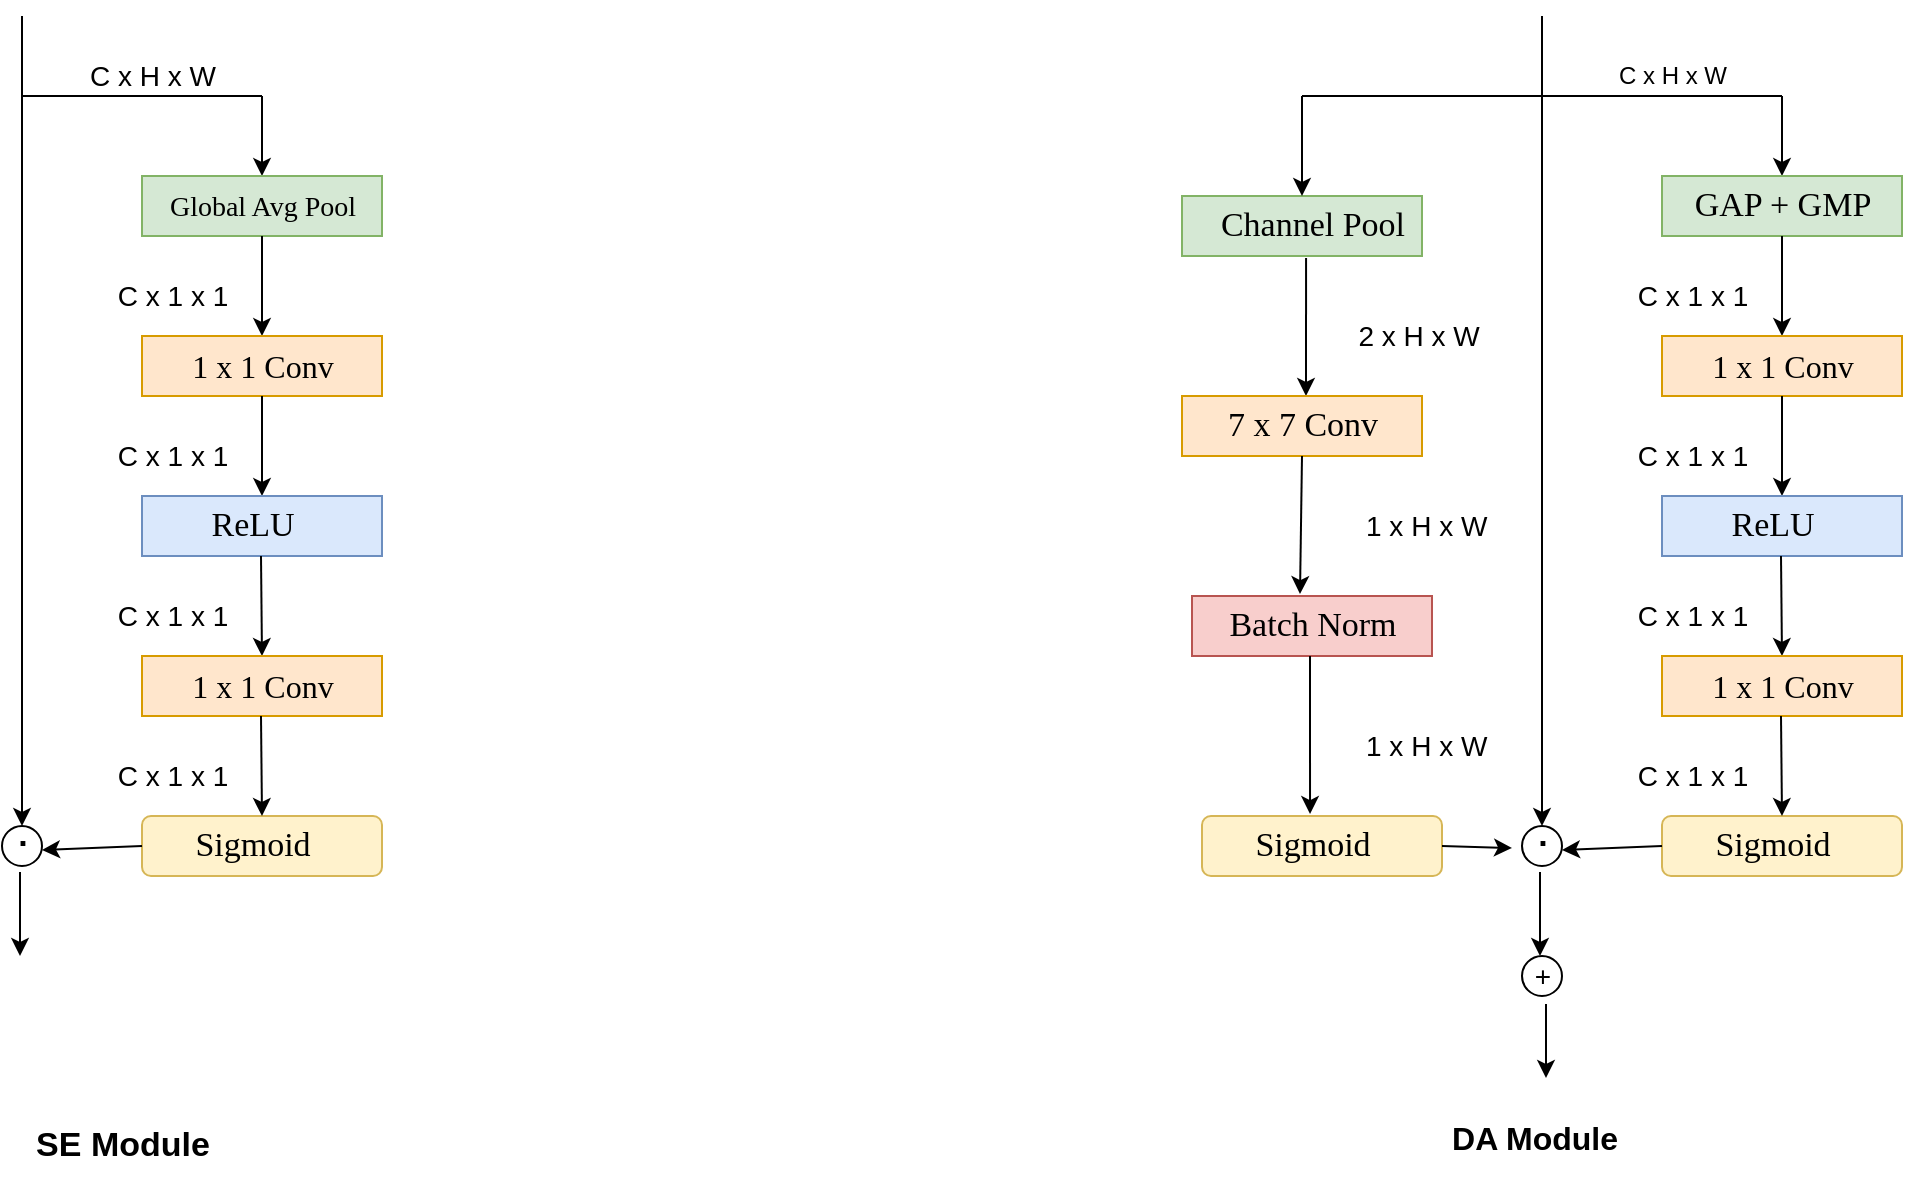 <mxfile version="14.7.4" type="github">
  <diagram id="cUzV_fIQ7pMdSYCNfb0-" name="Page-1">
    <mxGraphModel dx="1422" dy="724" grid="0" gridSize="10" guides="1" tooltips="1" connect="1" arrows="1" fold="1" page="1" pageScale="1" pageWidth="3300" pageHeight="4681" background="#FFFFFF" math="0" shadow="0">
      <root>
        <mxCell id="0" />
        <mxCell id="1" parent="0" />
        <mxCell id="BpBgMjqtHnBmlu4Niqm3-1" value="" style="endArrow=classic;html=1;entryX=0.5;entryY=0;entryDx=0;entryDy=0;" edge="1" parent="1" target="BpBgMjqtHnBmlu4Niqm3-32">
          <mxGeometry width="50" height="50" relative="1" as="geometry">
            <mxPoint x="360" y="200" as="sourcePoint" />
            <mxPoint x="360" y="470" as="targetPoint" />
          </mxGeometry>
        </mxCell>
        <mxCell id="BpBgMjqtHnBmlu4Niqm3-2" value="" style="endArrow=none;html=1;" edge="1" parent="1">
          <mxGeometry width="50" height="50" relative="1" as="geometry">
            <mxPoint x="360" y="240" as="sourcePoint" />
            <mxPoint x="480" y="240" as="targetPoint" />
          </mxGeometry>
        </mxCell>
        <mxCell id="BpBgMjqtHnBmlu4Niqm3-3" value="" style="endArrow=classic;html=1;" edge="1" parent="1">
          <mxGeometry width="50" height="50" relative="1" as="geometry">
            <mxPoint x="480" y="240" as="sourcePoint" />
            <mxPoint x="480" y="280" as="targetPoint" />
          </mxGeometry>
        </mxCell>
        <mxCell id="BpBgMjqtHnBmlu4Niqm3-4" value="&lt;font style=&quot;font-size: 14px&quot;&gt;C x H x W&lt;/font&gt;" style="text;html=1;resizable=0;autosize=1;align=center;verticalAlign=middle;points=[];fillColor=none;strokeColor=none;rounded=0;" vertex="1" parent="1">
          <mxGeometry x="385" y="220" width="80" height="20" as="geometry" />
        </mxCell>
        <mxCell id="BpBgMjqtHnBmlu4Niqm3-5" value="" style="rounded=0;whiteSpace=wrap;html=1;fillColor=#d5e8d4;strokeColor=#82b366;" vertex="1" parent="1">
          <mxGeometry x="420" y="280" width="120" height="30" as="geometry" />
        </mxCell>
        <mxCell id="BpBgMjqtHnBmlu4Niqm3-7" value="&lt;font face=&quot;Times New Roman&quot; style=&quot;font-size: 14px;&quot;&gt;Global Avg Pool&lt;/font&gt;" style="text;html=1;resizable=0;autosize=1;align=center;verticalAlign=middle;points=[];fillColor=none;strokeColor=none;rounded=0;fontSize=14;" vertex="1" parent="1">
          <mxGeometry x="425" y="285" width="110" height="20" as="geometry" />
        </mxCell>
        <mxCell id="BpBgMjqtHnBmlu4Niqm3-8" value="" style="endArrow=classic;html=1;fontSize=14;exitX=0.5;exitY=1;exitDx=0;exitDy=0;" edge="1" parent="1" source="BpBgMjqtHnBmlu4Niqm3-5">
          <mxGeometry width="50" height="50" relative="1" as="geometry">
            <mxPoint x="700" y="340" as="sourcePoint" />
            <mxPoint x="480" y="360" as="targetPoint" />
          </mxGeometry>
        </mxCell>
        <mxCell id="BpBgMjqtHnBmlu4Niqm3-10" value="C x 1 x 1" style="text;html=1;resizable=0;autosize=1;align=center;verticalAlign=middle;points=[];fillColor=none;strokeColor=none;rounded=0;fontSize=14;" vertex="1" parent="1">
          <mxGeometry x="400" y="330" width="70" height="20" as="geometry" />
        </mxCell>
        <mxCell id="BpBgMjqtHnBmlu4Niqm3-11" value="" style="rounded=0;whiteSpace=wrap;html=1;fontSize=14;fillColor=#ffe6cc;strokeColor=#d79b00;" vertex="1" parent="1">
          <mxGeometry x="420" y="360" width="120" height="30" as="geometry" />
        </mxCell>
        <mxCell id="BpBgMjqtHnBmlu4Niqm3-12" value="&lt;font face=&quot;Times New Roman&quot; style=&quot;font-size: 16px;&quot;&gt;1 x 1 Conv&lt;/font&gt;" style="text;html=1;resizable=0;autosize=1;align=center;verticalAlign=middle;points=[];fillColor=none;strokeColor=none;rounded=0;fontSize=16;" vertex="1" parent="1">
          <mxGeometry x="435" y="365" width="90" height="20" as="geometry" />
        </mxCell>
        <mxCell id="BpBgMjqtHnBmlu4Niqm3-13" value="" style="endArrow=classic;html=1;fontSize=16;exitX=0.5;exitY=1;exitDx=0;exitDy=0;" edge="1" parent="1" source="BpBgMjqtHnBmlu4Niqm3-11">
          <mxGeometry width="50" height="50" relative="1" as="geometry">
            <mxPoint x="700" y="340" as="sourcePoint" />
            <mxPoint x="480" y="440" as="targetPoint" />
          </mxGeometry>
        </mxCell>
        <mxCell id="BpBgMjqtHnBmlu4Niqm3-18" value="" style="rounded=0;whiteSpace=wrap;html=1;fontSize=16;strokeColor=#6c8ebf;fillColor=#dae8fc;" vertex="1" parent="1">
          <mxGeometry x="420" y="440" width="120" height="30" as="geometry" />
        </mxCell>
        <mxCell id="BpBgMjqtHnBmlu4Niqm3-19" value="C x 1 x 1" style="text;html=1;resizable=0;autosize=1;align=center;verticalAlign=middle;points=[];fillColor=none;strokeColor=none;rounded=0;fontSize=14;" vertex="1" parent="1">
          <mxGeometry x="400" y="410" width="70" height="20" as="geometry" />
        </mxCell>
        <mxCell id="BpBgMjqtHnBmlu4Niqm3-20" value="&lt;font face=&quot;Times New Roman&quot; style=&quot;font-size: 17px;&quot;&gt;ReLU&lt;/font&gt;" style="text;html=1;resizable=0;autosize=1;align=center;verticalAlign=middle;points=[];fillColor=none;strokeColor=none;rounded=0;fontSize=17;" vertex="1" parent="1">
          <mxGeometry x="445" y="440" width="60" height="30" as="geometry" />
        </mxCell>
        <mxCell id="BpBgMjqtHnBmlu4Niqm3-21" value="" style="endArrow=classic;html=1;fontSize=17;" edge="1" parent="1">
          <mxGeometry width="50" height="50" relative="1" as="geometry">
            <mxPoint x="479.5" y="470" as="sourcePoint" />
            <mxPoint x="480" y="520" as="targetPoint" />
          </mxGeometry>
        </mxCell>
        <mxCell id="BpBgMjqtHnBmlu4Niqm3-23" value="" style="rounded=0;whiteSpace=wrap;html=1;fontSize=14;fillColor=#ffe6cc;strokeColor=#d79b00;" vertex="1" parent="1">
          <mxGeometry x="420" y="520" width="120" height="30" as="geometry" />
        </mxCell>
        <mxCell id="BpBgMjqtHnBmlu4Niqm3-24" value="&lt;font face=&quot;Times New Roman&quot; style=&quot;font-size: 16px;&quot;&gt;1 x 1 Conv&lt;/font&gt;" style="text;html=1;resizable=0;autosize=1;align=center;verticalAlign=middle;points=[];fillColor=none;strokeColor=none;rounded=0;fontSize=16;" vertex="1" parent="1">
          <mxGeometry x="435" y="525" width="90" height="20" as="geometry" />
        </mxCell>
        <mxCell id="BpBgMjqtHnBmlu4Niqm3-25" value="C x 1 x 1" style="text;html=1;resizable=0;autosize=1;align=center;verticalAlign=middle;points=[];fillColor=none;strokeColor=none;rounded=0;fontSize=14;" vertex="1" parent="1">
          <mxGeometry x="400" y="490" width="70" height="20" as="geometry" />
        </mxCell>
        <mxCell id="BpBgMjqtHnBmlu4Niqm3-27" value="" style="rounded=1;whiteSpace=wrap;html=1;fontSize=17;strokeColor=#d6b656;fillColor=#fff2cc;" vertex="1" parent="1">
          <mxGeometry x="420" y="600" width="120" height="30" as="geometry" />
        </mxCell>
        <mxCell id="BpBgMjqtHnBmlu4Niqm3-28" value="" style="endArrow=classic;html=1;fontSize=17;" edge="1" parent="1">
          <mxGeometry width="50" height="50" relative="1" as="geometry">
            <mxPoint x="479.5" y="550" as="sourcePoint" />
            <mxPoint x="480" y="600" as="targetPoint" />
          </mxGeometry>
        </mxCell>
        <mxCell id="BpBgMjqtHnBmlu4Niqm3-30" value="&lt;font face=&quot;Times New Roman&quot;&gt;Sigmoid&lt;/font&gt;" style="text;html=1;resizable=0;autosize=1;align=center;verticalAlign=middle;points=[];fillColor=none;strokeColor=none;rounded=0;fontSize=17;" vertex="1" parent="1">
          <mxGeometry x="440" y="600" width="70" height="30" as="geometry" />
        </mxCell>
        <mxCell id="BpBgMjqtHnBmlu4Niqm3-31" value="C x 1 x 1" style="text;html=1;resizable=0;autosize=1;align=center;verticalAlign=middle;points=[];fillColor=none;strokeColor=none;rounded=0;fontSize=14;" vertex="1" parent="1">
          <mxGeometry x="400" y="570" width="70" height="20" as="geometry" />
        </mxCell>
        <mxCell id="BpBgMjqtHnBmlu4Niqm3-32" value="" style="ellipse;whiteSpace=wrap;html=1;aspect=fixed;fontSize=17;strokeColor=#000000;" vertex="1" parent="1">
          <mxGeometry x="350" y="605" width="20" height="20" as="geometry" />
        </mxCell>
        <mxCell id="BpBgMjqtHnBmlu4Niqm3-35" value="&lt;b&gt;.&lt;/b&gt;" style="text;html=1;resizable=0;autosize=1;align=center;verticalAlign=middle;points=[];fillColor=none;strokeColor=none;rounded=0;fontSize=17;" vertex="1" parent="1">
          <mxGeometry x="350" y="595" width="20" height="30" as="geometry" />
        </mxCell>
        <mxCell id="BpBgMjqtHnBmlu4Niqm3-36" value="" style="endArrow=classic;html=1;fontSize=17;entryX=1;entryY=0.733;entryDx=0;entryDy=0;entryPerimeter=0;exitX=0;exitY=0.5;exitDx=0;exitDy=0;" edge="1" parent="1" source="BpBgMjqtHnBmlu4Niqm3-27" target="BpBgMjqtHnBmlu4Niqm3-35">
          <mxGeometry width="50" height="50" relative="1" as="geometry">
            <mxPoint x="700" y="560" as="sourcePoint" />
            <mxPoint x="750" y="510" as="targetPoint" />
          </mxGeometry>
        </mxCell>
        <mxCell id="BpBgMjqtHnBmlu4Niqm3-37" value="" style="endArrow=classic;html=1;fontSize=17;exitX=0.45;exitY=1.1;exitDx=0;exitDy=0;exitPerimeter=0;" edge="1" parent="1" source="BpBgMjqtHnBmlu4Niqm3-35">
          <mxGeometry width="50" height="50" relative="1" as="geometry">
            <mxPoint x="700" y="560" as="sourcePoint" />
            <mxPoint x="359" y="670" as="targetPoint" />
          </mxGeometry>
        </mxCell>
        <mxCell id="BpBgMjqtHnBmlu4Niqm3-38" value="SE Module&lt;br&gt;" style="text;html=1;resizable=0;autosize=1;align=center;verticalAlign=middle;points=[];fillColor=none;strokeColor=none;rounded=0;fontSize=17;fontStyle=1" vertex="1" parent="1">
          <mxGeometry x="360" y="750" width="100" height="30" as="geometry" />
        </mxCell>
        <mxCell id="BpBgMjqtHnBmlu4Niqm3-65" value="" style="endArrow=classic;html=1;entryX=0.5;entryY=0;entryDx=0;entryDy=0;" edge="1" parent="1" target="BpBgMjqtHnBmlu4Niqm3-87">
          <mxGeometry width="50" height="50" relative="1" as="geometry">
            <mxPoint x="1120" y="200" as="sourcePoint" />
            <mxPoint x="1120" y="470" as="targetPoint" />
          </mxGeometry>
        </mxCell>
        <mxCell id="BpBgMjqtHnBmlu4Niqm3-66" value="" style="endArrow=none;html=1;" edge="1" parent="1">
          <mxGeometry width="50" height="50" relative="1" as="geometry">
            <mxPoint x="1120" y="240" as="sourcePoint" />
            <mxPoint x="1240" y="240" as="targetPoint" />
          </mxGeometry>
        </mxCell>
        <mxCell id="BpBgMjqtHnBmlu4Niqm3-67" value="" style="endArrow=classic;html=1;" edge="1" parent="1">
          <mxGeometry width="50" height="50" relative="1" as="geometry">
            <mxPoint x="1240" y="240" as="sourcePoint" />
            <mxPoint x="1240" y="280" as="targetPoint" />
          </mxGeometry>
        </mxCell>
        <mxCell id="BpBgMjqtHnBmlu4Niqm3-68" value="C x H x W" style="text;html=1;resizable=0;autosize=1;align=center;verticalAlign=middle;points=[];fillColor=none;strokeColor=none;rounded=0;" vertex="1" parent="1">
          <mxGeometry x="1150" y="220" width="70" height="20" as="geometry" />
        </mxCell>
        <mxCell id="BpBgMjqtHnBmlu4Niqm3-69" value="" style="rounded=0;whiteSpace=wrap;html=1;fillColor=#d5e8d4;strokeColor=#82b366;" vertex="1" parent="1">
          <mxGeometry x="1180" y="280" width="120" height="30" as="geometry" />
        </mxCell>
        <mxCell id="BpBgMjqtHnBmlu4Niqm3-71" value="" style="endArrow=classic;html=1;fontSize=14;exitX=0.5;exitY=1;exitDx=0;exitDy=0;" edge="1" parent="1" source="BpBgMjqtHnBmlu4Niqm3-69">
          <mxGeometry width="50" height="50" relative="1" as="geometry">
            <mxPoint x="1460" y="340" as="sourcePoint" />
            <mxPoint x="1240" y="360" as="targetPoint" />
          </mxGeometry>
        </mxCell>
        <mxCell id="BpBgMjqtHnBmlu4Niqm3-72" value="C x 1 x 1" style="text;html=1;resizable=0;autosize=1;align=center;verticalAlign=middle;points=[];fillColor=none;strokeColor=none;rounded=0;fontSize=14;" vertex="1" parent="1">
          <mxGeometry x="1160" y="330" width="70" height="20" as="geometry" />
        </mxCell>
        <mxCell id="BpBgMjqtHnBmlu4Niqm3-73" value="" style="rounded=0;whiteSpace=wrap;html=1;fontSize=14;fillColor=#ffe6cc;strokeColor=#d79b00;" vertex="1" parent="1">
          <mxGeometry x="1180" y="360" width="120" height="30" as="geometry" />
        </mxCell>
        <mxCell id="BpBgMjqtHnBmlu4Niqm3-74" value="&lt;font face=&quot;Times New Roman&quot; style=&quot;font-size: 16px;&quot;&gt;1 x 1 Conv&lt;/font&gt;" style="text;html=1;resizable=0;autosize=1;align=center;verticalAlign=middle;points=[];fillColor=none;strokeColor=none;rounded=0;fontSize=16;" vertex="1" parent="1">
          <mxGeometry x="1195" y="365" width="90" height="20" as="geometry" />
        </mxCell>
        <mxCell id="BpBgMjqtHnBmlu4Niqm3-75" value="" style="endArrow=classic;html=1;fontSize=16;exitX=0.5;exitY=1;exitDx=0;exitDy=0;" edge="1" parent="1" source="BpBgMjqtHnBmlu4Niqm3-73">
          <mxGeometry width="50" height="50" relative="1" as="geometry">
            <mxPoint x="1460" y="340" as="sourcePoint" />
            <mxPoint x="1240" y="440" as="targetPoint" />
          </mxGeometry>
        </mxCell>
        <mxCell id="BpBgMjqtHnBmlu4Niqm3-76" value="" style="rounded=0;whiteSpace=wrap;html=1;fontSize=16;strokeColor=#6c8ebf;fillColor=#dae8fc;" vertex="1" parent="1">
          <mxGeometry x="1180" y="440" width="120" height="30" as="geometry" />
        </mxCell>
        <mxCell id="BpBgMjqtHnBmlu4Niqm3-77" value="C x 1 x 1" style="text;html=1;resizable=0;autosize=1;align=center;verticalAlign=middle;points=[];fillColor=none;strokeColor=none;rounded=0;fontSize=14;" vertex="1" parent="1">
          <mxGeometry x="1160" y="410" width="70" height="20" as="geometry" />
        </mxCell>
        <mxCell id="BpBgMjqtHnBmlu4Niqm3-78" value="&lt;font face=&quot;Times New Roman&quot; style=&quot;font-size: 17px;&quot;&gt;ReLU&lt;/font&gt;" style="text;html=1;resizable=0;autosize=1;align=center;verticalAlign=middle;points=[];fillColor=none;strokeColor=none;rounded=0;fontSize=17;" vertex="1" parent="1">
          <mxGeometry x="1205" y="440" width="60" height="30" as="geometry" />
        </mxCell>
        <mxCell id="BpBgMjqtHnBmlu4Niqm3-79" value="" style="endArrow=classic;html=1;fontSize=17;" edge="1" parent="1">
          <mxGeometry width="50" height="50" relative="1" as="geometry">
            <mxPoint x="1239.5" y="470" as="sourcePoint" />
            <mxPoint x="1240" y="520" as="targetPoint" />
          </mxGeometry>
        </mxCell>
        <mxCell id="BpBgMjqtHnBmlu4Niqm3-80" value="" style="rounded=0;whiteSpace=wrap;html=1;fontSize=14;fillColor=#ffe6cc;strokeColor=#d79b00;" vertex="1" parent="1">
          <mxGeometry x="1180" y="520" width="120" height="30" as="geometry" />
        </mxCell>
        <mxCell id="BpBgMjqtHnBmlu4Niqm3-81" value="&lt;font face=&quot;Times New Roman&quot; style=&quot;font-size: 16px;&quot;&gt;1 x 1 Conv&lt;/font&gt;" style="text;html=1;resizable=0;autosize=1;align=center;verticalAlign=middle;points=[];fillColor=none;strokeColor=none;rounded=0;fontSize=16;" vertex="1" parent="1">
          <mxGeometry x="1195" y="525" width="90" height="20" as="geometry" />
        </mxCell>
        <mxCell id="BpBgMjqtHnBmlu4Niqm3-82" value="C x 1 x 1" style="text;html=1;resizable=0;autosize=1;align=center;verticalAlign=middle;points=[];fillColor=none;strokeColor=none;rounded=0;fontSize=14;" vertex="1" parent="1">
          <mxGeometry x="1160" y="490" width="70" height="20" as="geometry" />
        </mxCell>
        <mxCell id="BpBgMjqtHnBmlu4Niqm3-83" value="" style="rounded=1;whiteSpace=wrap;html=1;fontSize=17;strokeColor=#d6b656;fillColor=#fff2cc;" vertex="1" parent="1">
          <mxGeometry x="1180" y="600" width="120" height="30" as="geometry" />
        </mxCell>
        <mxCell id="BpBgMjqtHnBmlu4Niqm3-84" value="" style="endArrow=classic;html=1;fontSize=17;" edge="1" parent="1">
          <mxGeometry width="50" height="50" relative="1" as="geometry">
            <mxPoint x="1239.5" y="550" as="sourcePoint" />
            <mxPoint x="1240" y="600" as="targetPoint" />
          </mxGeometry>
        </mxCell>
        <mxCell id="BpBgMjqtHnBmlu4Niqm3-85" value="&lt;font face=&quot;Times New Roman&quot;&gt;Sigmoid&lt;/font&gt;" style="text;html=1;resizable=0;autosize=1;align=center;verticalAlign=middle;points=[];fillColor=none;strokeColor=none;rounded=0;fontSize=17;" vertex="1" parent="1">
          <mxGeometry x="1200" y="600" width="70" height="30" as="geometry" />
        </mxCell>
        <mxCell id="BpBgMjqtHnBmlu4Niqm3-86" value="C x 1 x 1" style="text;html=1;resizable=0;autosize=1;align=center;verticalAlign=middle;points=[];fillColor=none;strokeColor=none;rounded=0;fontSize=14;" vertex="1" parent="1">
          <mxGeometry x="1160" y="570" width="70" height="20" as="geometry" />
        </mxCell>
        <mxCell id="BpBgMjqtHnBmlu4Niqm3-87" value="" style="ellipse;whiteSpace=wrap;html=1;aspect=fixed;fontSize=17;strokeColor=#000000;" vertex="1" parent="1">
          <mxGeometry x="1110" y="605" width="20" height="20" as="geometry" />
        </mxCell>
        <mxCell id="BpBgMjqtHnBmlu4Niqm3-88" value="&lt;b&gt;.&lt;/b&gt;" style="text;html=1;resizable=0;autosize=1;align=center;verticalAlign=middle;points=[];fillColor=none;strokeColor=none;rounded=0;fontSize=17;" vertex="1" parent="1">
          <mxGeometry x="1110" y="595" width="20" height="30" as="geometry" />
        </mxCell>
        <mxCell id="BpBgMjqtHnBmlu4Niqm3-89" value="" style="endArrow=classic;html=1;fontSize=17;entryX=1;entryY=0.733;entryDx=0;entryDy=0;entryPerimeter=0;exitX=0;exitY=0.5;exitDx=0;exitDy=0;" edge="1" parent="1" source="BpBgMjqtHnBmlu4Niqm3-83" target="BpBgMjqtHnBmlu4Niqm3-88">
          <mxGeometry width="50" height="50" relative="1" as="geometry">
            <mxPoint x="1460" y="560" as="sourcePoint" />
            <mxPoint x="1510" y="510" as="targetPoint" />
          </mxGeometry>
        </mxCell>
        <mxCell id="BpBgMjqtHnBmlu4Niqm3-90" value="" style="endArrow=classic;html=1;fontSize=17;exitX=0.45;exitY=1.1;exitDx=0;exitDy=0;exitPerimeter=0;" edge="1" parent="1" source="BpBgMjqtHnBmlu4Niqm3-88">
          <mxGeometry width="50" height="50" relative="1" as="geometry">
            <mxPoint x="1460" y="560" as="sourcePoint" />
            <mxPoint x="1119" y="670" as="targetPoint" />
          </mxGeometry>
        </mxCell>
        <mxCell id="BpBgMjqtHnBmlu4Niqm3-91" value="&lt;font face=&quot;Times New Roman&quot;&gt;GAP + GMP&lt;/font&gt;" style="text;html=1;resizable=0;autosize=1;align=center;verticalAlign=middle;points=[];fillColor=none;strokeColor=none;rounded=0;fontSize=17;" vertex="1" parent="1">
          <mxGeometry x="1190" y="280" width="100" height="30" as="geometry" />
        </mxCell>
        <mxCell id="BpBgMjqtHnBmlu4Niqm3-93" value="" style="endArrow=none;html=1;fontSize=17;" edge="1" parent="1">
          <mxGeometry width="50" height="50" relative="1" as="geometry">
            <mxPoint x="1000" y="240" as="sourcePoint" />
            <mxPoint x="1120" y="240" as="targetPoint" />
          </mxGeometry>
        </mxCell>
        <mxCell id="BpBgMjqtHnBmlu4Niqm3-94" value="" style="rounded=0;whiteSpace=wrap;html=1;fontSize=17;strokeColor=#82b366;fillColor=#d5e8d4;" vertex="1" parent="1">
          <mxGeometry x="940" y="290" width="120" height="30" as="geometry" />
        </mxCell>
        <mxCell id="BpBgMjqtHnBmlu4Niqm3-95" value="" style="endArrow=classic;html=1;fontSize=17;" edge="1" parent="1">
          <mxGeometry width="50" height="50" relative="1" as="geometry">
            <mxPoint x="1000" y="240" as="sourcePoint" />
            <mxPoint x="1000" y="290" as="targetPoint" />
          </mxGeometry>
        </mxCell>
        <mxCell id="BpBgMjqtHnBmlu4Niqm3-96" value="&lt;font face=&quot;Times New Roman&quot;&gt;Channel Pool&lt;/font&gt;" style="text;html=1;resizable=0;autosize=1;align=center;verticalAlign=middle;points=[];fillColor=none;strokeColor=none;rounded=0;fontSize=17;" vertex="1" parent="1">
          <mxGeometry x="950" y="290" width="110" height="30" as="geometry" />
        </mxCell>
        <mxCell id="BpBgMjqtHnBmlu4Niqm3-97" value="" style="endArrow=classic;html=1;fontSize=17;exitX=0.473;exitY=1.033;exitDx=0;exitDy=0;exitPerimeter=0;" edge="1" parent="1" source="BpBgMjqtHnBmlu4Niqm3-96">
          <mxGeometry width="50" height="50" relative="1" as="geometry">
            <mxPoint x="700" y="480" as="sourcePoint" />
            <mxPoint x="1002" y="390" as="targetPoint" />
          </mxGeometry>
        </mxCell>
        <mxCell id="BpBgMjqtHnBmlu4Niqm3-98" value="2 x H x W&amp;nbsp;" style="text;html=1;resizable=0;autosize=1;align=center;verticalAlign=middle;points=[];fillColor=none;strokeColor=none;rounded=0;fontSize=14;" vertex="1" parent="1">
          <mxGeometry x="1020" y="350" width="80" height="20" as="geometry" />
        </mxCell>
        <mxCell id="BpBgMjqtHnBmlu4Niqm3-99" value="" style="rounded=0;whiteSpace=wrap;html=1;fontSize=14;strokeColor=#d79b00;fillColor=#ffe6cc;" vertex="1" parent="1">
          <mxGeometry x="940" y="390" width="120" height="30" as="geometry" />
        </mxCell>
        <mxCell id="BpBgMjqtHnBmlu4Niqm3-100" value="&lt;font face=&quot;Times New Roman&quot; style=&quot;font-size: 17px&quot;&gt;7 x 7 Conv&lt;/font&gt;" style="text;html=1;resizable=0;autosize=1;align=center;verticalAlign=middle;points=[];fillColor=none;strokeColor=none;rounded=0;fontSize=14;" vertex="1" parent="1">
          <mxGeometry x="955" y="395" width="90" height="20" as="geometry" />
        </mxCell>
        <mxCell id="BpBgMjqtHnBmlu4Niqm3-101" value="" style="rounded=0;whiteSpace=wrap;html=1;fontSize=14;strokeColor=#b85450;fillColor=#f8cecc;" vertex="1" parent="1">
          <mxGeometry x="945" y="490" width="120" height="30" as="geometry" />
        </mxCell>
        <mxCell id="BpBgMjqtHnBmlu4Niqm3-102" value="" style="endArrow=classic;html=1;fontSize=14;exitX=0.5;exitY=1;exitDx=0;exitDy=0;entryX=0.45;entryY=-0.033;entryDx=0;entryDy=0;entryPerimeter=0;" edge="1" parent="1" source="BpBgMjqtHnBmlu4Niqm3-99" target="BpBgMjqtHnBmlu4Niqm3-101">
          <mxGeometry width="50" height="50" relative="1" as="geometry">
            <mxPoint x="700" y="480" as="sourcePoint" />
            <mxPoint x="750" y="430" as="targetPoint" />
          </mxGeometry>
        </mxCell>
        <mxCell id="BpBgMjqtHnBmlu4Niqm3-103" value="&lt;font face=&quot;Times New Roman&quot; style=&quot;font-size: 17px&quot;&gt;Batch Norm&lt;/font&gt;" style="text;html=1;resizable=0;autosize=1;align=center;verticalAlign=middle;points=[];fillColor=none;strokeColor=none;rounded=0;fontSize=14;" vertex="1" parent="1">
          <mxGeometry x="955" y="495" width="100" height="20" as="geometry" />
        </mxCell>
        <mxCell id="BpBgMjqtHnBmlu4Niqm3-106" value="1 x H x W" style="text;whiteSpace=wrap;html=1;fontSize=14;" vertex="1" parent="1">
          <mxGeometry x="1030" y="440" width="90" height="30" as="geometry" />
        </mxCell>
        <mxCell id="BpBgMjqtHnBmlu4Niqm3-107" value="" style="rounded=1;whiteSpace=wrap;html=1;fontSize=17;strokeColor=#d6b656;fillColor=#fff2cc;" vertex="1" parent="1">
          <mxGeometry x="950" y="600" width="120" height="30" as="geometry" />
        </mxCell>
        <mxCell id="BpBgMjqtHnBmlu4Niqm3-108" value="&lt;font face=&quot;Times New Roman&quot;&gt;Sigmoid&lt;/font&gt;" style="text;html=1;resizable=0;autosize=1;align=center;verticalAlign=middle;points=[];fillColor=none;strokeColor=none;rounded=0;fontSize=17;" vertex="1" parent="1">
          <mxGeometry x="970" y="600" width="70" height="30" as="geometry" />
        </mxCell>
        <mxCell id="BpBgMjqtHnBmlu4Niqm3-109" value="" style="endArrow=classic;html=1;fontSize=14;exitX=1;exitY=0.5;exitDx=0;exitDy=0;entryX=-0.25;entryY=0.7;entryDx=0;entryDy=0;entryPerimeter=0;" edge="1" parent="1" source="BpBgMjqtHnBmlu4Niqm3-107" target="BpBgMjqtHnBmlu4Niqm3-88">
          <mxGeometry width="50" height="50" relative="1" as="geometry">
            <mxPoint x="710" y="470" as="sourcePoint" />
            <mxPoint x="760" y="420" as="targetPoint" />
          </mxGeometry>
        </mxCell>
        <mxCell id="BpBgMjqtHnBmlu4Niqm3-110" value="" style="endArrow=classic;html=1;fontSize=14;entryX=0.486;entryY=-0.033;entryDx=0;entryDy=0;entryPerimeter=0;" edge="1" parent="1" target="BpBgMjqtHnBmlu4Niqm3-108">
          <mxGeometry width="50" height="50" relative="1" as="geometry">
            <mxPoint x="1004" y="520" as="sourcePoint" />
            <mxPoint x="1055" y="475" as="targetPoint" />
          </mxGeometry>
        </mxCell>
        <mxCell id="BpBgMjqtHnBmlu4Niqm3-111" value="1 x H x W" style="text;whiteSpace=wrap;html=1;fontSize=14;" vertex="1" parent="1">
          <mxGeometry x="1030" y="550" width="90" height="30" as="geometry" />
        </mxCell>
        <mxCell id="BpBgMjqtHnBmlu4Niqm3-113" value="" style="ellipse;whiteSpace=wrap;html=1;aspect=fixed;fontSize=14;strokeColor=#000000;" vertex="1" parent="1">
          <mxGeometry x="1110" y="670" width="20" height="20" as="geometry" />
        </mxCell>
        <mxCell id="BpBgMjqtHnBmlu4Niqm3-114" value="+" style="text;html=1;resizable=0;autosize=1;align=center;verticalAlign=middle;points=[];fillColor=none;strokeColor=none;rounded=0;fontSize=14;" vertex="1" parent="1">
          <mxGeometry x="1110" y="670" width="20" height="20" as="geometry" />
        </mxCell>
        <mxCell id="BpBgMjqtHnBmlu4Niqm3-115" value="" style="endArrow=classic;html=1;fontSize=14;exitX=0.6;exitY=1.2;exitDx=0;exitDy=0;exitPerimeter=0;" edge="1" parent="1" source="BpBgMjqtHnBmlu4Niqm3-114">
          <mxGeometry width="50" height="50" relative="1" as="geometry">
            <mxPoint x="710" y="470" as="sourcePoint" />
            <mxPoint x="1122" y="731" as="targetPoint" />
          </mxGeometry>
        </mxCell>
        <mxCell id="BpBgMjqtHnBmlu4Niqm3-116" value="DA Module" style="text;html=1;resizable=0;autosize=1;align=center;verticalAlign=middle;points=[];fillColor=none;strokeColor=none;rounded=0;fontSize=16;fontStyle=1" vertex="1" parent="1">
          <mxGeometry x="1069" y="749" width="93" height="23" as="geometry" />
        </mxCell>
      </root>
    </mxGraphModel>
  </diagram>
</mxfile>
